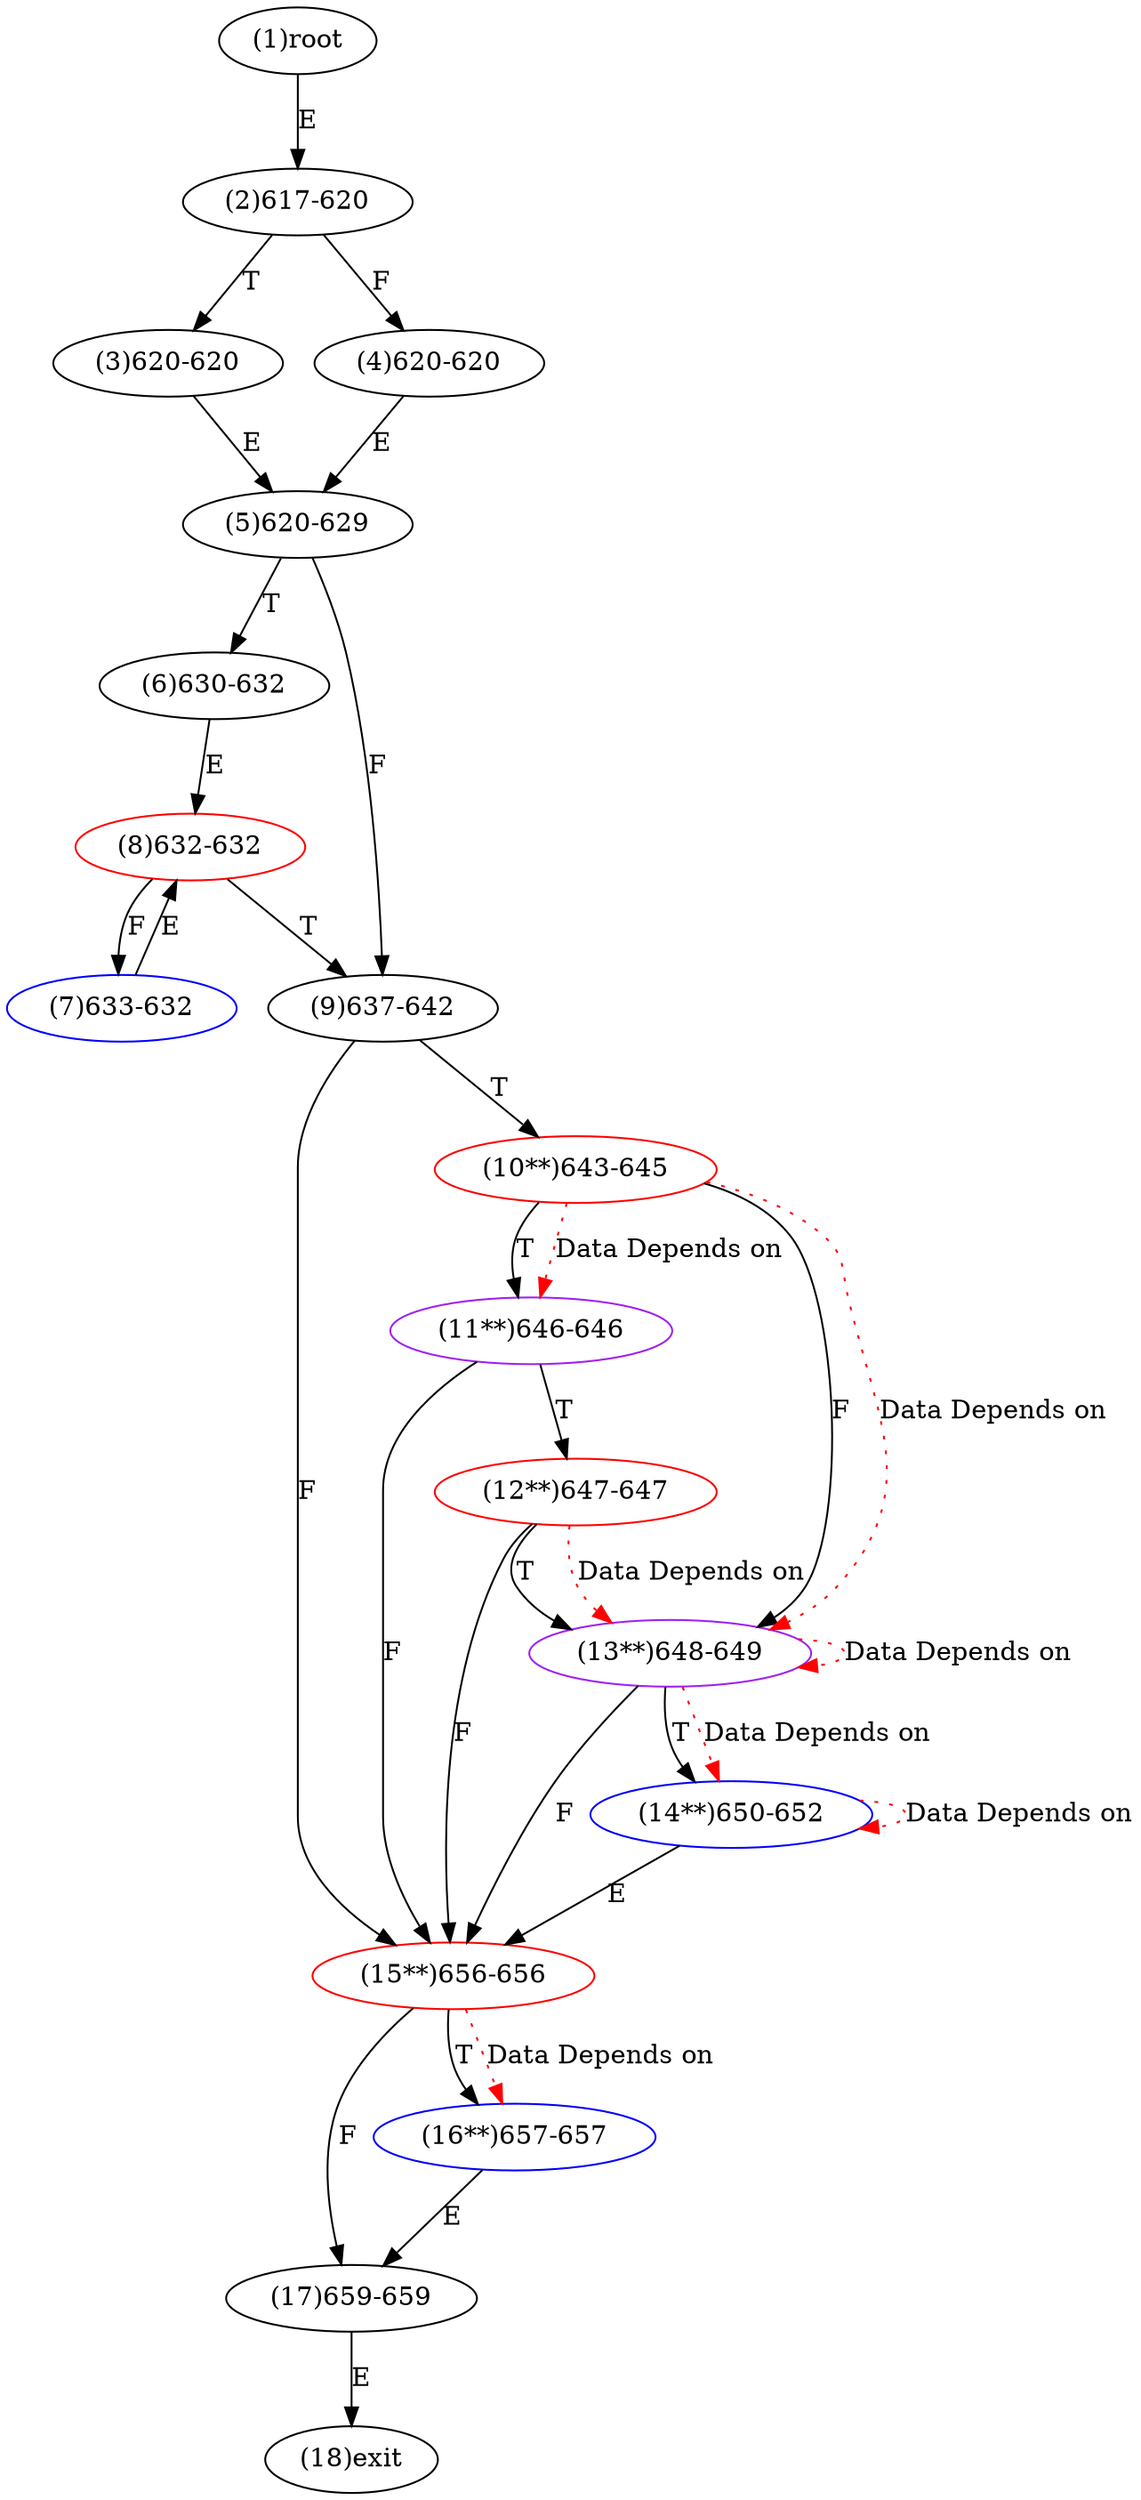 digraph "" { 
1[ label="(1)root"];
2[ label="(2)617-620"];
3[ label="(3)620-620"];
4[ label="(4)620-620"];
5[ label="(5)620-629"];
6[ label="(6)630-632"];
7[ label="(7)633-632",color=blue];
8[ label="(8)632-632",color=red];
9[ label="(9)637-642"];
10[ label="(10**)643-645",color=red];
11[ label="(11**)646-646",color=purple];
12[ label="(12**)647-647",color=red];
13[ label="(13**)648-649",color=purple];
14[ label="(14**)650-652",color=blue];
15[ label="(15**)656-656",color=red];
17[ label="(17)659-659"];
16[ label="(16**)657-657",color=blue];
18[ label="(18)exit"];
1->2[ label="E"];
2->4[ label="F"];
2->3[ label="T"];
3->5[ label="E"];
4->5[ label="E"];
5->9[ label="F"];
5->6[ label="T"];
6->8[ label="E"];
7->8[ label="E"];
8->7[ label="F"];
8->9[ label="T"];
9->15[ label="F"];
9->10[ label="T"];
10->13[ label="F"];
10->11[ label="T"];
11->15[ label="F"];
11->12[ label="T"];
12->15[ label="F"];
12->13[ label="T"];
13->15[ label="F"];
13->14[ label="T"];
14->15[ label="E"];
15->17[ label="F"];
15->16[ label="T"];
16->17[ label="E"];
17->18[ label="E"];
10->11[ color="red" label="Data Depends on" style = dotted ];
10->13[ color="red" label="Data Depends on" style = dotted ];
12->13[ color="red" label="Data Depends on" style = dotted ];
13->13[ color="red" label="Data Depends on" style = dotted ];
13->14[ color="red" label="Data Depends on" style = dotted ];
14->14[ color="red" label="Data Depends on" style = dotted ];
15->16[ color="red" label="Data Depends on" style = dotted ];
}